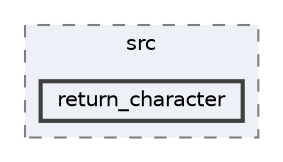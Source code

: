 digraph "env/lib/python3.12/site-packages/numpy/f2py/tests/src/return_character"
{
 // LATEX_PDF_SIZE
  bgcolor="transparent";
  edge [fontname=Helvetica,fontsize=10,labelfontname=Helvetica,labelfontsize=10];
  node [fontname=Helvetica,fontsize=10,shape=box,height=0.2,width=0.4];
  compound=true
  subgraph clusterdir_7ce1ec0de770245b549e74d5a587d6dd {
    graph [ bgcolor="#edf0f7", pencolor="grey50", label="src", fontname=Helvetica,fontsize=10 style="filled,dashed", URL="dir_7ce1ec0de770245b549e74d5a587d6dd.html",tooltip=""]
  dir_a8b687cee5fd57ecdb0bd587f36998b5 [label="return_character", fillcolor="#edf0f7", color="grey25", style="filled,bold", URL="dir_a8b687cee5fd57ecdb0bd587f36998b5.html",tooltip=""];
  }
}
